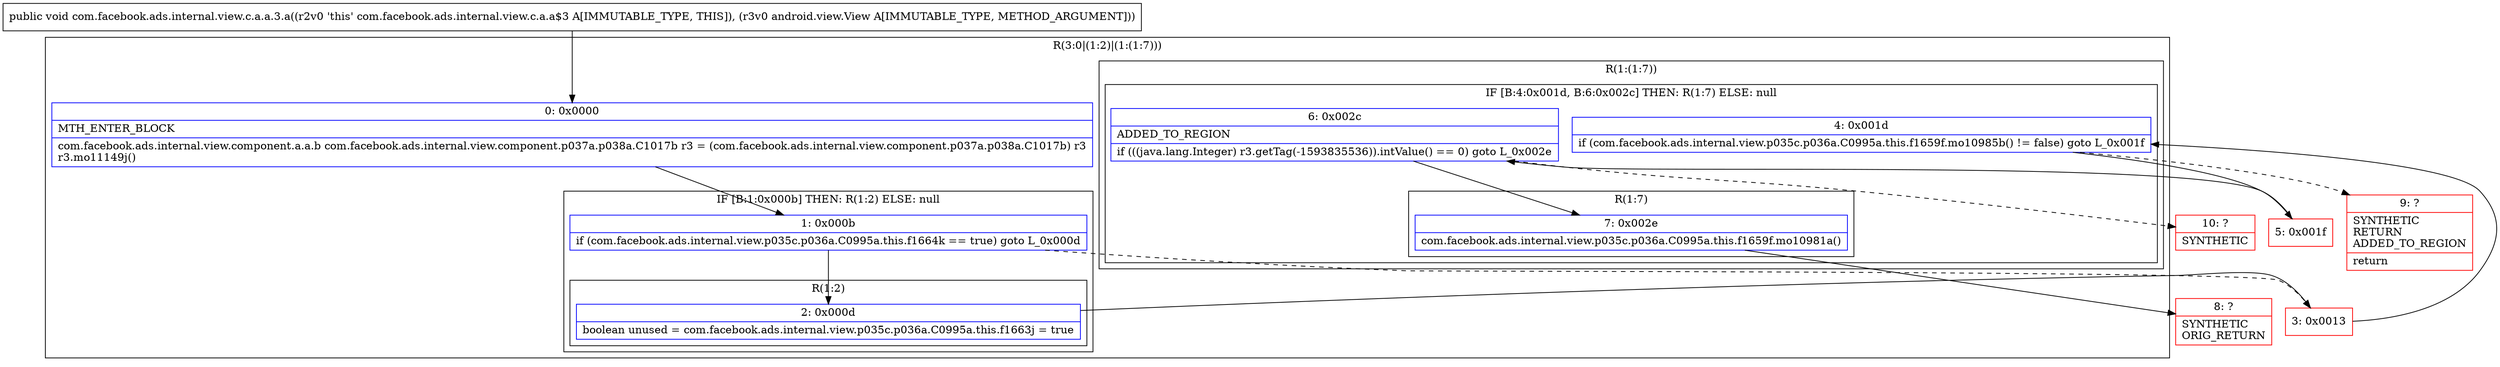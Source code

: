 digraph "CFG forcom.facebook.ads.internal.view.c.a.a.3.a(Landroid\/view\/View;)V" {
subgraph cluster_Region_306258632 {
label = "R(3:0|(1:2)|(1:(1:7)))";
node [shape=record,color=blue];
Node_0 [shape=record,label="{0\:\ 0x0000|MTH_ENTER_BLOCK\l|com.facebook.ads.internal.view.component.a.a.b com.facebook.ads.internal.view.component.p037a.p038a.C1017b r3 = (com.facebook.ads.internal.view.component.p037a.p038a.C1017b) r3\lr3.mo11149j()\l}"];
subgraph cluster_IfRegion_1168078877 {
label = "IF [B:1:0x000b] THEN: R(1:2) ELSE: null";
node [shape=record,color=blue];
Node_1 [shape=record,label="{1\:\ 0x000b|if (com.facebook.ads.internal.view.p035c.p036a.C0995a.this.f1664k == true) goto L_0x000d\l}"];
subgraph cluster_Region_1010099277 {
label = "R(1:2)";
node [shape=record,color=blue];
Node_2 [shape=record,label="{2\:\ 0x000d|boolean unused = com.facebook.ads.internal.view.p035c.p036a.C0995a.this.f1663j = true\l}"];
}
}
subgraph cluster_Region_75708303 {
label = "R(1:(1:7))";
node [shape=record,color=blue];
subgraph cluster_IfRegion_1298938589 {
label = "IF [B:4:0x001d, B:6:0x002c] THEN: R(1:7) ELSE: null";
node [shape=record,color=blue];
Node_4 [shape=record,label="{4\:\ 0x001d|if (com.facebook.ads.internal.view.p035c.p036a.C0995a.this.f1659f.mo10985b() != false) goto L_0x001f\l}"];
Node_6 [shape=record,label="{6\:\ 0x002c|ADDED_TO_REGION\l|if (((java.lang.Integer) r3.getTag(\-1593835536)).intValue() == 0) goto L_0x002e\l}"];
subgraph cluster_Region_601852368 {
label = "R(1:7)";
node [shape=record,color=blue];
Node_7 [shape=record,label="{7\:\ 0x002e|com.facebook.ads.internal.view.p035c.p036a.C0995a.this.f1659f.mo10981a()\l}"];
}
}
}
}
Node_3 [shape=record,color=red,label="{3\:\ 0x0013}"];
Node_5 [shape=record,color=red,label="{5\:\ 0x001f}"];
Node_8 [shape=record,color=red,label="{8\:\ ?|SYNTHETIC\lORIG_RETURN\l}"];
Node_9 [shape=record,color=red,label="{9\:\ ?|SYNTHETIC\lRETURN\lADDED_TO_REGION\l|return\l}"];
Node_10 [shape=record,color=red,label="{10\:\ ?|SYNTHETIC\l}"];
MethodNode[shape=record,label="{public void com.facebook.ads.internal.view.c.a.a.3.a((r2v0 'this' com.facebook.ads.internal.view.c.a.a$3 A[IMMUTABLE_TYPE, THIS]), (r3v0 android.view.View A[IMMUTABLE_TYPE, METHOD_ARGUMENT])) }"];
MethodNode -> Node_0;
Node_0 -> Node_1;
Node_1 -> Node_2;
Node_1 -> Node_3[style=dashed];
Node_2 -> Node_3;
Node_4 -> Node_5;
Node_4 -> Node_9[style=dashed];
Node_6 -> Node_7;
Node_6 -> Node_10[style=dashed];
Node_7 -> Node_8;
Node_3 -> Node_4;
Node_5 -> Node_6;
}

